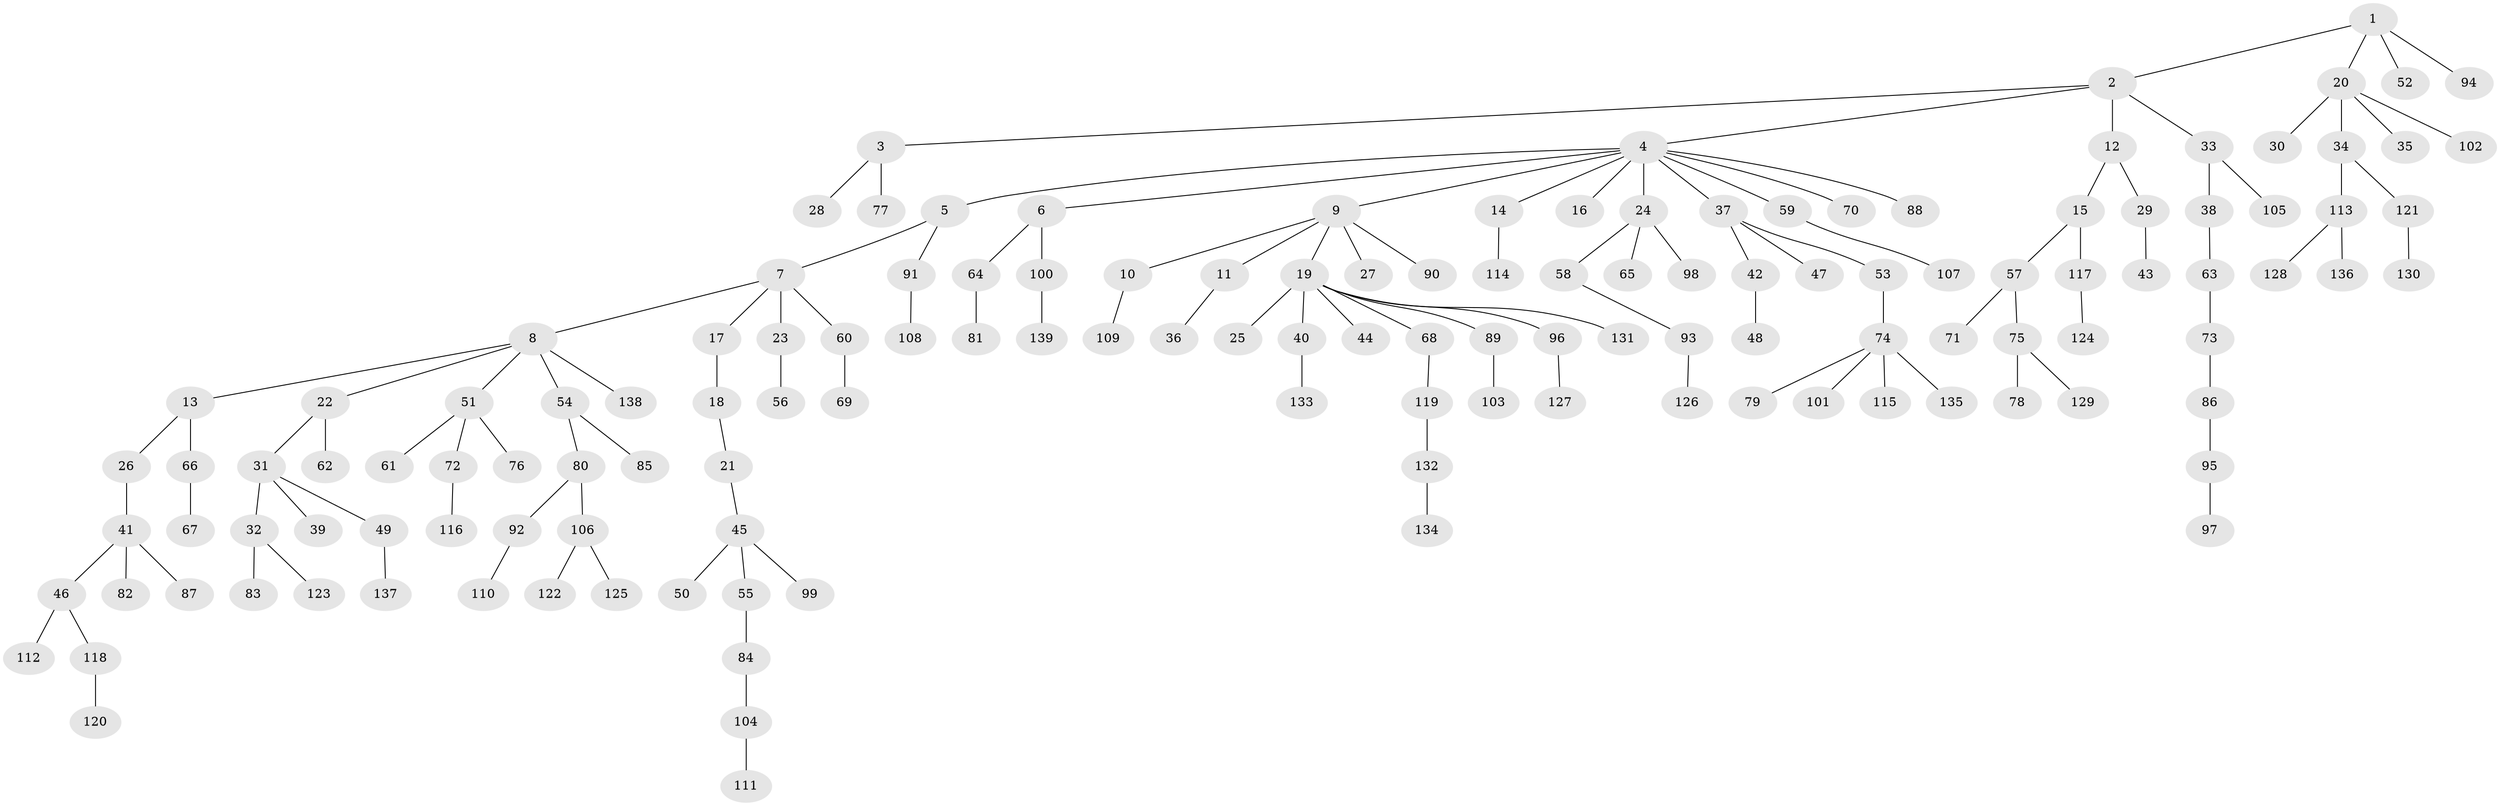 // Generated by graph-tools (version 1.1) at 2025/11/02/27/25 16:11:28]
// undirected, 139 vertices, 138 edges
graph export_dot {
graph [start="1"]
  node [color=gray90,style=filled];
  1;
  2;
  3;
  4;
  5;
  6;
  7;
  8;
  9;
  10;
  11;
  12;
  13;
  14;
  15;
  16;
  17;
  18;
  19;
  20;
  21;
  22;
  23;
  24;
  25;
  26;
  27;
  28;
  29;
  30;
  31;
  32;
  33;
  34;
  35;
  36;
  37;
  38;
  39;
  40;
  41;
  42;
  43;
  44;
  45;
  46;
  47;
  48;
  49;
  50;
  51;
  52;
  53;
  54;
  55;
  56;
  57;
  58;
  59;
  60;
  61;
  62;
  63;
  64;
  65;
  66;
  67;
  68;
  69;
  70;
  71;
  72;
  73;
  74;
  75;
  76;
  77;
  78;
  79;
  80;
  81;
  82;
  83;
  84;
  85;
  86;
  87;
  88;
  89;
  90;
  91;
  92;
  93;
  94;
  95;
  96;
  97;
  98;
  99;
  100;
  101;
  102;
  103;
  104;
  105;
  106;
  107;
  108;
  109;
  110;
  111;
  112;
  113;
  114;
  115;
  116;
  117;
  118;
  119;
  120;
  121;
  122;
  123;
  124;
  125;
  126;
  127;
  128;
  129;
  130;
  131;
  132;
  133;
  134;
  135;
  136;
  137;
  138;
  139;
  1 -- 2;
  1 -- 20;
  1 -- 52;
  1 -- 94;
  2 -- 3;
  2 -- 4;
  2 -- 12;
  2 -- 33;
  3 -- 28;
  3 -- 77;
  4 -- 5;
  4 -- 6;
  4 -- 9;
  4 -- 14;
  4 -- 16;
  4 -- 24;
  4 -- 37;
  4 -- 59;
  4 -- 70;
  4 -- 88;
  5 -- 7;
  5 -- 91;
  6 -- 64;
  6 -- 100;
  7 -- 8;
  7 -- 17;
  7 -- 23;
  7 -- 60;
  8 -- 13;
  8 -- 22;
  8 -- 51;
  8 -- 54;
  8 -- 138;
  9 -- 10;
  9 -- 11;
  9 -- 19;
  9 -- 27;
  9 -- 90;
  10 -- 109;
  11 -- 36;
  12 -- 15;
  12 -- 29;
  13 -- 26;
  13 -- 66;
  14 -- 114;
  15 -- 57;
  15 -- 117;
  17 -- 18;
  18 -- 21;
  19 -- 25;
  19 -- 40;
  19 -- 44;
  19 -- 68;
  19 -- 89;
  19 -- 96;
  19 -- 131;
  20 -- 30;
  20 -- 34;
  20 -- 35;
  20 -- 102;
  21 -- 45;
  22 -- 31;
  22 -- 62;
  23 -- 56;
  24 -- 58;
  24 -- 65;
  24 -- 98;
  26 -- 41;
  29 -- 43;
  31 -- 32;
  31 -- 39;
  31 -- 49;
  32 -- 83;
  32 -- 123;
  33 -- 38;
  33 -- 105;
  34 -- 113;
  34 -- 121;
  37 -- 42;
  37 -- 47;
  37 -- 53;
  38 -- 63;
  40 -- 133;
  41 -- 46;
  41 -- 82;
  41 -- 87;
  42 -- 48;
  45 -- 50;
  45 -- 55;
  45 -- 99;
  46 -- 112;
  46 -- 118;
  49 -- 137;
  51 -- 61;
  51 -- 72;
  51 -- 76;
  53 -- 74;
  54 -- 80;
  54 -- 85;
  55 -- 84;
  57 -- 71;
  57 -- 75;
  58 -- 93;
  59 -- 107;
  60 -- 69;
  63 -- 73;
  64 -- 81;
  66 -- 67;
  68 -- 119;
  72 -- 116;
  73 -- 86;
  74 -- 79;
  74 -- 101;
  74 -- 115;
  74 -- 135;
  75 -- 78;
  75 -- 129;
  80 -- 92;
  80 -- 106;
  84 -- 104;
  86 -- 95;
  89 -- 103;
  91 -- 108;
  92 -- 110;
  93 -- 126;
  95 -- 97;
  96 -- 127;
  100 -- 139;
  104 -- 111;
  106 -- 122;
  106 -- 125;
  113 -- 128;
  113 -- 136;
  117 -- 124;
  118 -- 120;
  119 -- 132;
  121 -- 130;
  132 -- 134;
}
